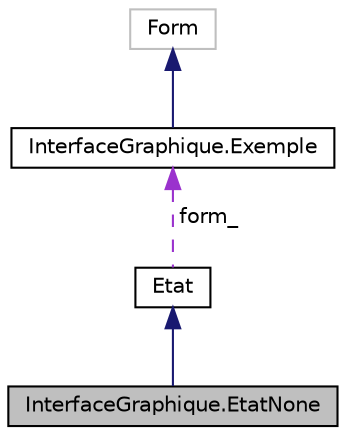 digraph "InterfaceGraphique.EtatNone"
{
  edge [fontname="Helvetica",fontsize="10",labelfontname="Helvetica",labelfontsize="10"];
  node [fontname="Helvetica",fontsize="10",shape=record];
  Node1 [label="InterfaceGraphique.EtatNone",height=0.2,width=0.4,color="black", fillcolor="grey75", style="filled", fontcolor="black"];
  Node2 -> Node1 [dir="back",color="midnightblue",fontsize="10",style="solid",fontname="Helvetica"];
  Node2 [label="Etat",height=0.2,width=0.4,color="black", fillcolor="white", style="filled",URL="$d3/d80/class_interface_graphique_1_1_etat.html",tooltip="Etat abstrait du patron State. "];
  Node3 -> Node2 [dir="back",color="darkorchid3",fontsize="10",style="dashed",label=" form_" ,fontname="Helvetica"];
  Node3 [label="InterfaceGraphique.Exemple",height=0.2,width=0.4,color="black", fillcolor="white", style="filled",URL="$d9/d14/class_interface_graphique_1_1_exemple.html",tooltip="Main window de l&#39;éditeur du jeu. "];
  Node4 -> Node3 [dir="back",color="midnightblue",fontsize="10",style="solid",fontname="Helvetica"];
  Node4 [label="Form",height=0.2,width=0.4,color="grey75", fillcolor="white", style="filled"];
}
